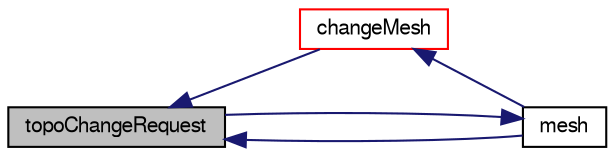 digraph "topoChangeRequest"
{
  bgcolor="transparent";
  edge [fontname="FreeSans",fontsize="10",labelfontname="FreeSans",labelfontsize="10"];
  node [fontname="FreeSans",fontsize="10",shape=record];
  rankdir="LR";
  Node220 [label="topoChangeRequest",height=0.2,width=0.4,color="black", fillcolor="grey75", style="filled", fontcolor="black"];
  Node220 -> Node221 [dir="back",color="midnightblue",fontsize="10",style="solid",fontname="FreeSans"];
  Node221 [label="changeMesh",height=0.2,width=0.4,color="red",URL="$a21734.html#ab42e5233705f618d6994589102b1103c"];
  Node221 -> Node225 [dir="back",color="midnightblue",fontsize="10",style="solid",fontname="FreeSans"];
  Node225 [label="mesh",height=0.2,width=0.4,color="black",URL="$a21734.html#ae78c91f8ff731c07ccc4351d9fe861ba",tooltip="Return the mesh reference. "];
  Node225 -> Node220 [dir="back",color="midnightblue",fontsize="10",style="solid",fontname="FreeSans"];
  Node220 -> Node225 [dir="back",color="midnightblue",fontsize="10",style="solid",fontname="FreeSans"];
}
